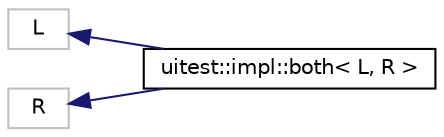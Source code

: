 digraph "Graphical Class Hierarchy"
{
 // LATEX_PDF_SIZE
  edge [fontname="Helvetica",fontsize="10",labelfontname="Helvetica",labelfontsize="10"];
  node [fontname="Helvetica",fontsize="10",shape=record];
  rankdir="LR";
  Node790 [label="L",height=0.2,width=0.4,color="grey75", fillcolor="white", style="filled",tooltip=" "];
  Node790 -> Node0 [dir="back",color="midnightblue",fontsize="10",style="solid",fontname="Helvetica"];
  Node0 [label="uitest::impl::both\< L, R \>",height=0.2,width=0.4,color="black", fillcolor="white", style="filled",URL="$structuitest_1_1impl_1_1both.html",tooltip=" "];
  Node938 [label="R",height=0.2,width=0.4,color="grey75", fillcolor="white", style="filled",tooltip=" "];
  Node938 -> Node0 [dir="back",color="midnightblue",fontsize="10",style="solid",fontname="Helvetica"];
}
